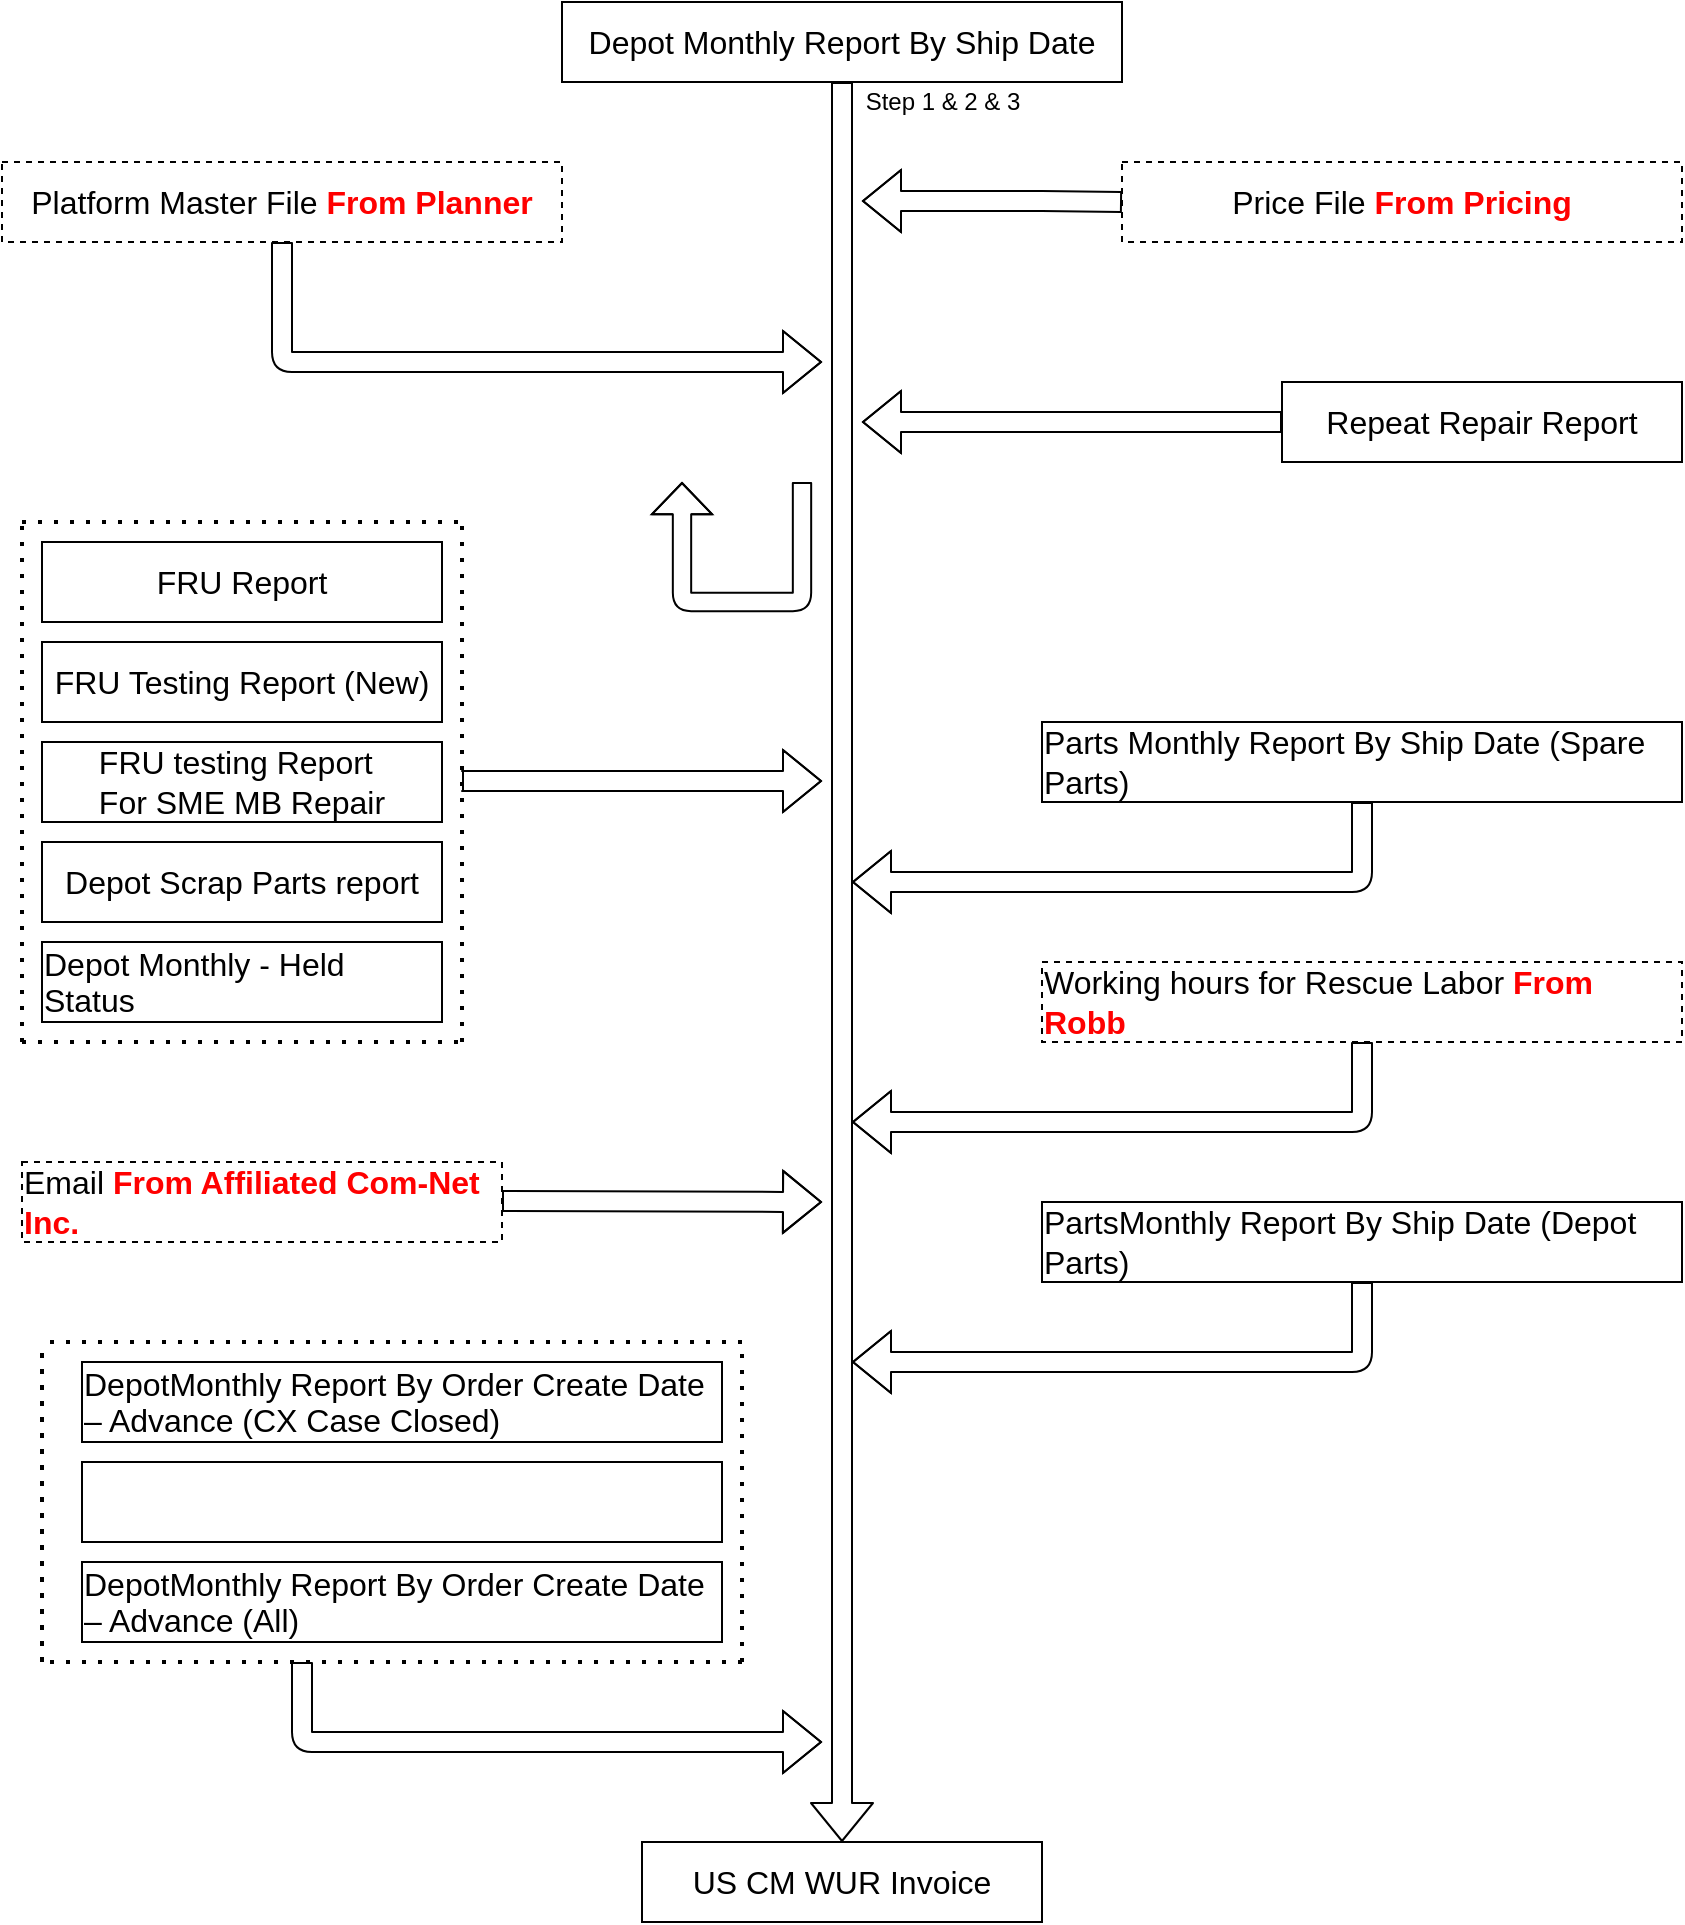 <mxfile version="17.1.0" type="github">
  <diagram id="C6taGj-GYj6IGOR-aLMz" name="Page-1">
    <mxGraphModel dx="966" dy="714" grid="1" gridSize="10" guides="1" tooltips="1" connect="1" arrows="1" fold="1" page="1" pageScale="1" pageWidth="850" pageHeight="1100" math="0" shadow="0">
      <root>
        <mxCell id="0" />
        <mxCell id="1" parent="0" />
        <mxCell id="32" value="" style="edgeStyle=none;shape=flexArrow;html=1;fontSize=18;fontColor=#FFFFFF;" parent="1" source="7" edge="1">
          <mxGeometry relative="1" as="geometry">
            <mxPoint x="430" y="250" as="targetPoint" />
            <Array as="points">
              <mxPoint x="520" y="250" />
            </Array>
          </mxGeometry>
        </mxCell>
        <mxCell id="33" value="&lt;font style=&quot;font-size: 12px&quot;&gt;Step 5. Add Repeat Return Rate&lt;/font&gt;" style="edgeLabel;html=1;align=center;verticalAlign=middle;resizable=0;points=[];fontSize=18;fontColor=#FFFFFF;" parent="32" vertex="1" connectable="0">
          <mxGeometry x="-0.011" y="1" relative="1" as="geometry">
            <mxPoint x="4" y="-21" as="offset" />
          </mxGeometry>
        </mxCell>
        <mxCell id="7" value="&lt;div style=&quot;text-align: left&quot;&gt;&lt;span style=&quot;font-size: 12.0pt ; line-height: 107% ; font-family: &amp;#34;calibri&amp;#34; , sans-serif&quot;&gt;Repeat Repair Report&lt;/span&gt;&lt;br&gt;&lt;/div&gt;" style="rounded=0;whiteSpace=wrap;html=1;" parent="1" vertex="1">
          <mxGeometry x="640" y="230" width="200" height="40" as="geometry" />
        </mxCell>
        <mxCell id="14" value="" style="edgeStyle=none;shape=flexArrow;html=1;exitX=0.5;exitY=1;exitDx=0;exitDy=0;" parent="1" source="8" edge="1">
          <mxGeometry relative="1" as="geometry">
            <mxPoint x="420" y="160" as="sourcePoint" />
            <mxPoint x="420" y="960" as="targetPoint" />
          </mxGeometry>
        </mxCell>
        <mxCell id="8" value="&lt;div style=&quot;text-align: left&quot;&gt;&lt;span style=&quot;font-size: 12.0pt ; line-height: 107% ; font-family: &amp;#34;calibri&amp;#34; , sans-serif&quot;&gt;Depot Monthly Report By Ship Date&lt;/span&gt;&lt;br&gt;&lt;/div&gt;" style="rounded=0;whiteSpace=wrap;html=1;" parent="1" vertex="1">
          <mxGeometry x="280" y="40" width="280" height="40" as="geometry" />
        </mxCell>
        <mxCell id="11" value="&lt;div style=&quot;text-align: left&quot;&gt;&lt;span style=&quot;font-size: 12.0pt ; line-height: 107% ; font-family: &amp;#34;calibri&amp;#34; , sans-serif&quot;&gt;Parts&lt;/span&gt;&lt;span style=&quot;font-family: &amp;#34;calibri&amp;#34; , sans-serif ; font-size: 12pt&quot;&gt;Monthly Report By Ship Date (Depot Parts)&lt;/span&gt;&lt;/div&gt;" style="rounded=0;whiteSpace=wrap;html=1;" parent="1" vertex="1">
          <mxGeometry x="520" y="640" width="320" height="40" as="geometry" />
        </mxCell>
        <mxCell id="12" value="&lt;div style=&quot;text-align: left&quot;&gt;&lt;span style=&quot;font-size: 12.0pt ; line-height: 107% ; font-family: &amp;#34;calibri&amp;#34; , sans-serif&quot;&gt;Parts&amp;nbsp;&lt;/span&gt;&lt;span style=&quot;font-family: &amp;#34;calibri&amp;#34; , sans-serif ; font-size: 12pt&quot;&gt;Monthly Report By Ship Date (Spare Parts)&amp;nbsp;&lt;/span&gt;&lt;/div&gt;" style="rounded=0;whiteSpace=wrap;html=1;" parent="1" vertex="1">
          <mxGeometry x="520" y="400" width="320" height="40" as="geometry" />
        </mxCell>
        <mxCell id="17" value="&lt;div style=&quot;text-align: left&quot;&gt;&lt;span style=&quot;font-family: &amp;#34;calibri&amp;#34; , sans-serif ; font-size: 16px&quot;&gt;US CM WUR Invoice&lt;/span&gt;&lt;br&gt;&lt;/div&gt;" style="rounded=0;whiteSpace=wrap;html=1;" parent="1" vertex="1">
          <mxGeometry x="320" y="960" width="200" height="40" as="geometry" />
        </mxCell>
        <mxCell id="20" value="&lt;font style=&quot;font-size: 12px&quot;&gt;Step 1 &amp;amp; 2 &amp;amp; 3&lt;/font&gt;" style="text;html=1;align=center;verticalAlign=middle;resizable=0;points=[];autosize=1;strokeColor=none;fillColor=none;" parent="1" vertex="1">
          <mxGeometry x="425" y="80" width="90" height="20" as="geometry" />
        </mxCell>
        <mxCell id="22" value="&lt;div style=&quot;text-align: left&quot;&gt;&lt;span style=&quot;font-size: 12.0pt ; line-height: 107% ; font-family: &amp;#34;calibri&amp;#34; , sans-serif&quot;&gt;Platform Master File&amp;nbsp;&lt;/span&gt;&lt;span style=&quot;font-family: &amp;#34;calibri&amp;#34; , sans-serif ; font-size: 12pt&quot;&gt;&lt;b&gt;&lt;font color=&quot;#ff0000&quot;&gt;From Planner&lt;/font&gt;&lt;/b&gt;&lt;/span&gt;&lt;/div&gt;" style="rounded=0;whiteSpace=wrap;html=1;dashed=1;" parent="1" vertex="1">
          <mxGeometry y="120" width="280" height="40" as="geometry" />
        </mxCell>
        <mxCell id="27" value="" style="edgeStyle=none;shape=flexArrow;html=1;exitX=0.5;exitY=1;exitDx=0;exitDy=0;" parent="1" source="22" edge="1">
          <mxGeometry relative="1" as="geometry">
            <mxPoint x="70" y="220" as="sourcePoint" />
            <mxPoint x="410" y="220" as="targetPoint" />
            <Array as="points">
              <mxPoint x="140" y="220" />
            </Array>
          </mxGeometry>
        </mxCell>
        <mxCell id="28" value="&lt;font color=&quot;#ffffff&quot; style=&quot;font-size: 12px&quot;&gt;Step 4. Update Platform&lt;/font&gt;" style="edgeLabel;html=1;align=center;verticalAlign=middle;resizable=0;points=[];fontSize=18;fontColor=#FF0000;" parent="27" vertex="1" connectable="0">
          <mxGeometry x="-0.251" y="-1" relative="1" as="geometry">
            <mxPoint x="67" y="-21" as="offset" />
          </mxGeometry>
        </mxCell>
        <mxCell id="35" value="" style="edgeStyle=none;shape=flexArrow;html=1;fontSize=18;fontColor=#FFFFFF;width=9.167;endSize=4.892;" parent="1" edge="1">
          <mxGeometry relative="1" as="geometry">
            <mxPoint x="400" y="280" as="sourcePoint" />
            <mxPoint x="340" y="280" as="targetPoint" />
            <Array as="points">
              <mxPoint x="400" y="340" />
              <mxPoint x="340" y="340" />
            </Array>
          </mxGeometry>
        </mxCell>
        <mxCell id="38" value="Step 6.1. Organize current data" style="edgeLabel;html=1;align=center;verticalAlign=middle;resizable=0;points=[];fontSize=12;fontColor=#FFFFFF;" parent="35" vertex="1" connectable="0">
          <mxGeometry x="0.494" y="-4" relative="1" as="geometry">
            <mxPoint x="-14" y="34" as="offset" />
          </mxGeometry>
        </mxCell>
        <mxCell id="42" value="" style="edgeStyle=none;shape=flexArrow;html=1;" parent="1" edge="1">
          <mxGeometry relative="1" as="geometry">
            <mxPoint x="230" y="429.5" as="sourcePoint" />
            <mxPoint x="410" y="429.5" as="targetPoint" />
            <Array as="points">
              <mxPoint x="370" y="429.5" />
              <mxPoint x="230" y="429.5" />
            </Array>
          </mxGeometry>
        </mxCell>
        <mxCell id="43" value="&lt;font color=&quot;#ffffff&quot; style=&quot;font-size: 12px&quot;&gt;Step 6.2. Add FRU&lt;br&gt;&lt;/font&gt;" style="edgeLabel;html=1;align=center;verticalAlign=middle;resizable=0;points=[];fontSize=18;fontColor=#FF0000;" parent="42" vertex="1" connectable="0">
          <mxGeometry x="-0.251" y="-1" relative="1" as="geometry">
            <mxPoint x="-17" y="19" as="offset" />
          </mxGeometry>
        </mxCell>
        <mxCell id="51" value="" style="group" parent="1" vertex="1" connectable="0">
          <mxGeometry x="10" y="300" width="220" height="260" as="geometry" />
        </mxCell>
        <mxCell id="9" value="&lt;div style=&quot;text-align: left&quot;&gt;&lt;span style=&quot;font-size: 12.0pt ; line-height: 107% ; font-family: &amp;#34;calibri&amp;#34; , sans-serif&quot;&gt;Depot Monthly - Held Status&lt;/span&gt;&lt;br&gt;&lt;/div&gt;" style="rounded=0;whiteSpace=wrap;html=1;" parent="51" vertex="1">
          <mxGeometry x="10" y="210" width="200" height="40" as="geometry" />
        </mxCell>
        <mxCell id="2" value="&lt;div style=&quot;text-align: left&quot;&gt;&lt;span style=&quot;font-size: 12.0pt ; line-height: 107% ; font-family: &amp;#34;calibri&amp;#34; , sans-serif&quot;&gt;FRU&amp;nbsp;&lt;/span&gt;&lt;span style=&quot;font-family: &amp;#34;calibri&amp;#34; , sans-serif ; font-size: 12pt&quot;&gt;testing Report&amp;nbsp;&lt;/span&gt;&lt;/div&gt;&lt;div style=&quot;text-align: left&quot;&gt;&lt;span style=&quot;font-family: &amp;#34;calibri&amp;#34; , sans-serif ; font-size: 12pt&quot;&gt;For SME MB Repair&lt;/span&gt;&lt;/div&gt;" style="rounded=0;whiteSpace=wrap;html=1;" parent="51" vertex="1">
          <mxGeometry x="10" y="110" width="200" height="40" as="geometry" />
        </mxCell>
        <mxCell id="3" value="&lt;div style=&quot;text-align: left&quot;&gt;&lt;span style=&quot;font-size: 12.0pt ; line-height: 107% ; font-family: &amp;#34;calibri&amp;#34; , sans-serif&quot;&gt;Depot Scrap Parts report&lt;/span&gt;&lt;br&gt;&lt;/div&gt;" style="rounded=0;whiteSpace=wrap;html=1;" parent="51" vertex="1">
          <mxGeometry x="10" y="160" width="200" height="40" as="geometry" />
        </mxCell>
        <mxCell id="4" value="&lt;div style=&quot;text-align: left&quot;&gt;&lt;span style=&quot;font-size: 12.0pt ; line-height: 107% ; font-family: &amp;#34;calibri&amp;#34; , sans-serif&quot;&gt;FRU Testing Report (New)&lt;/span&gt;&lt;br&gt;&lt;/div&gt;" style="rounded=0;whiteSpace=wrap;html=1;" parent="51" vertex="1">
          <mxGeometry x="10" y="60" width="200" height="40" as="geometry" />
        </mxCell>
        <mxCell id="6" value="&lt;div style=&quot;text-align: left&quot;&gt;&lt;span style=&quot;font-size: 12.0pt ; line-height: 107% ; font-family: &amp;#34;calibri&amp;#34; , sans-serif&quot;&gt;FRU Report&lt;/span&gt;&lt;br&gt;&lt;/div&gt;" style="rounded=0;whiteSpace=wrap;html=1;" parent="51" vertex="1">
          <mxGeometry x="10" y="10" width="200" height="40" as="geometry" />
        </mxCell>
        <mxCell id="45" value="" style="endArrow=none;dashed=1;html=1;dashPattern=1 3;strokeWidth=2;" parent="51" edge="1">
          <mxGeometry width="50" height="50" relative="1" as="geometry">
            <mxPoint x="220" y="260" as="sourcePoint" />
            <mxPoint x="220" as="targetPoint" />
          </mxGeometry>
        </mxCell>
        <mxCell id="46" value="" style="endArrow=none;dashed=1;html=1;dashPattern=1 3;strokeWidth=2;" parent="51" edge="1">
          <mxGeometry width="50" height="50" relative="1" as="geometry">
            <mxPoint y="260" as="sourcePoint" />
            <mxPoint as="targetPoint" />
          </mxGeometry>
        </mxCell>
        <mxCell id="47" value="" style="endArrow=none;dashed=1;html=1;dashPattern=1 3;strokeWidth=2;" parent="51" edge="1">
          <mxGeometry width="50" height="50" relative="1" as="geometry">
            <mxPoint y="260" as="sourcePoint" />
            <mxPoint x="220" y="260" as="targetPoint" />
          </mxGeometry>
        </mxCell>
        <mxCell id="48" value="" style="endArrow=none;dashed=1;html=1;dashPattern=1 3;strokeWidth=2;" parent="51" edge="1">
          <mxGeometry width="50" height="50" relative="1" as="geometry">
            <mxPoint as="sourcePoint" />
            <mxPoint x="220" as="targetPoint" />
          </mxGeometry>
        </mxCell>
        <mxCell id="52" value="" style="edgeStyle=none;shape=flexArrow;html=1;fontSize=18;fontColor=#FFFFFF;exitX=0.5;exitY=1;exitDx=0;exitDy=0;" parent="1" source="12" edge="1">
          <mxGeometry relative="1" as="geometry">
            <mxPoint x="840" y="480" as="sourcePoint" />
            <mxPoint x="425" y="480" as="targetPoint" />
            <Array as="points">
              <mxPoint x="680" y="480" />
            </Array>
          </mxGeometry>
        </mxCell>
        <mxCell id="53" value="&lt;font style=&quot;font-size: 12px&quot;&gt;Step 7. Transship data&lt;/font&gt;" style="edgeLabel;html=1;align=center;verticalAlign=middle;resizable=0;points=[];fontSize=18;fontColor=#FFFFFF;" parent="52" vertex="1" connectable="0">
          <mxGeometry x="-0.011" y="1" relative="1" as="geometry">
            <mxPoint x="-24" y="-21" as="offset" />
          </mxGeometry>
        </mxCell>
        <mxCell id="54" value="" style="edgeStyle=none;shape=flexArrow;html=1;fontSize=18;fontColor=#FFFFFF;exitX=0.5;exitY=1;exitDx=0;exitDy=0;" parent="1" edge="1">
          <mxGeometry relative="1" as="geometry">
            <mxPoint x="680" y="560" as="sourcePoint" />
            <mxPoint x="425" y="600" as="targetPoint" />
            <Array as="points">
              <mxPoint x="680" y="600" />
            </Array>
          </mxGeometry>
        </mxCell>
        <mxCell id="55" value="&lt;font style=&quot;font-size: 12px&quot;&gt;Step 8. Rescue data&lt;br&gt;&lt;/font&gt;" style="edgeLabel;html=1;align=center;verticalAlign=middle;resizable=0;points=[];fontSize=18;fontColor=#FFFFFF;" parent="54" vertex="1" connectable="0">
          <mxGeometry x="-0.011" y="1" relative="1" as="geometry">
            <mxPoint x="-24" y="-21" as="offset" />
          </mxGeometry>
        </mxCell>
        <mxCell id="56" value="&lt;div style=&quot;text-align: left&quot;&gt;&lt;span style=&quot;font-size: 12.0pt ; line-height: 107% ; font-family: &amp;#34;calibri&amp;#34; , sans-serif&quot;&gt;Working hours for Rescue Labor&amp;nbsp;&lt;/span&gt;&lt;span style=&quot;font-family: &amp;#34;calibri&amp;#34; , sans-serif ; font-size: 12pt&quot;&gt;&lt;b&gt;&lt;font color=&quot;#ff0000&quot;&gt;From Robb&lt;/font&gt;&lt;/b&gt;&lt;/span&gt;&lt;/div&gt;" style="rounded=0;whiteSpace=wrap;html=1;dashed=1;" parent="1" vertex="1">
          <mxGeometry x="520" y="520" width="320" height="40" as="geometry" />
        </mxCell>
        <mxCell id="59" value="" style="edgeStyle=none;shape=flexArrow;html=1;" parent="1" edge="1">
          <mxGeometry relative="1" as="geometry">
            <mxPoint x="250" y="639.5" as="sourcePoint" />
            <mxPoint x="410" y="640" as="targetPoint" />
            <Array as="points">
              <mxPoint x="390" y="639.5" />
              <mxPoint x="250" y="639.5" />
            </Array>
          </mxGeometry>
        </mxCell>
        <mxCell id="60" value="&lt;font color=&quot;#ffffff&quot; style=&quot;font-size: 12px&quot;&gt;Step 9. Telephone service fee&lt;br&gt;&lt;/font&gt;" style="edgeLabel;html=1;align=center;verticalAlign=middle;resizable=0;points=[];fontSize=18;fontColor=#FF0000;" parent="59" vertex="1" connectable="0">
          <mxGeometry x="-0.251" y="-1" relative="1" as="geometry">
            <mxPoint x="-35" y="-28" as="offset" />
          </mxGeometry>
        </mxCell>
        <mxCell id="61" value="&lt;div style=&quot;text-align: left&quot;&gt;&lt;span style=&quot;font-size: 12.0pt ; line-height: 107% ; font-family: &amp;#34;calibri&amp;#34; , sans-serif&quot;&gt;Email&amp;nbsp;&lt;/span&gt;&lt;span style=&quot;font-family: &amp;#34;calibri&amp;#34; , sans-serif ; font-size: 12pt&quot;&gt;&lt;b&gt;&lt;font color=&quot;#ff0000&quot;&gt;From Affiliated Com-Net Inc.&lt;/font&gt;&lt;/b&gt;&lt;/span&gt;&lt;/div&gt;" style="rounded=0;whiteSpace=wrap;html=1;dashed=1;" parent="1" vertex="1">
          <mxGeometry x="10" y="620" width="240" height="40" as="geometry" />
        </mxCell>
        <mxCell id="62" value="" style="edgeStyle=none;shape=flexArrow;html=1;fontSize=18;fontColor=#FFFFFF;exitX=0.5;exitY=1;exitDx=0;exitDy=0;" parent="1" edge="1">
          <mxGeometry relative="1" as="geometry">
            <mxPoint x="680" y="680" as="sourcePoint" />
            <mxPoint x="425" y="720" as="targetPoint" />
            <Array as="points">
              <mxPoint x="680" y="720" />
            </Array>
          </mxGeometry>
        </mxCell>
        <mxCell id="63" value="&lt;font style=&quot;font-size: 12px&quot;&gt;Step 10. Empty Box and Newton SPF&amp;nbsp;&lt;/font&gt;" style="edgeLabel;html=1;align=center;verticalAlign=middle;resizable=0;points=[];fontSize=18;fontColor=#FFFFFF;" parent="62" vertex="1" connectable="0">
          <mxGeometry x="-0.011" y="1" relative="1" as="geometry">
            <mxPoint x="-24" y="-21" as="offset" />
          </mxGeometry>
        </mxCell>
        <mxCell id="64" value="" style="edgeStyle=none;shape=flexArrow;html=1;" parent="1" edge="1">
          <mxGeometry relative="1" as="geometry">
            <mxPoint x="150" y="870" as="sourcePoint" />
            <mxPoint x="410" y="910" as="targetPoint" />
            <Array as="points">
              <mxPoint x="150" y="910" />
            </Array>
          </mxGeometry>
        </mxCell>
        <mxCell id="65" value="&lt;font color=&quot;#ffffff&quot; style=&quot;font-size: 12px&quot;&gt;Step 11. Advance Exchange&lt;/font&gt;" style="edgeLabel;html=1;align=center;verticalAlign=middle;resizable=0;points=[];fontSize=18;fontColor=#FF0000;" parent="64" vertex="1" connectable="0">
          <mxGeometry x="-0.251" y="-1" relative="1" as="geometry">
            <mxPoint x="67" y="-21" as="offset" />
          </mxGeometry>
        </mxCell>
        <mxCell id="82" value="" style="group" parent="1" vertex="1" connectable="0">
          <mxGeometry x="20" y="709.5" width="350" height="160.5" as="geometry" />
        </mxCell>
        <mxCell id="5" value="&lt;div style=&quot;text-align: left&quot;&gt;&lt;span style=&quot;font-size: 12.0pt ; line-height: 107% ; font-family: &amp;#34;calibri&amp;#34; , sans-serif&quot;&gt;DepotMonthly Report By Order Create Date – Advance (All)&lt;/span&gt;&lt;br&gt;&lt;/div&gt;" style="rounded=0;whiteSpace=wrap;html=1;" parent="82" vertex="1">
          <mxGeometry x="20" y="110.5" width="320" height="40" as="geometry" />
        </mxCell>
        <mxCell id="10" value="&lt;div style=&quot;text-align: left&quot;&gt;&lt;span style=&quot;font-size: 12.0pt ; line-height: 107% ; font-family: &amp;#34;calibri&amp;#34; , sans-serif&quot;&gt;DepotMonthly Report By Order Create Date – Advance (CX Case Closed)&lt;/span&gt;&lt;br&gt;&lt;/div&gt;" style="rounded=0;whiteSpace=wrap;html=1;" parent="82" vertex="1">
          <mxGeometry x="20" y="10.5" width="320" height="40" as="geometry" />
        </mxCell>
        <mxCell id="67" value="&lt;div style=&quot;text-align: left&quot;&gt;&lt;span style=&quot;color: rgb(255 , 255 , 255) ; font-family: &amp;#34;calibri&amp;#34; , sans-serif ; font-size: 16px&quot;&gt;Depot Monthly Report(Summary)&lt;/span&gt;&lt;br&gt;&lt;/div&gt;" style="rounded=0;whiteSpace=wrap;html=1;" parent="82" vertex="1">
          <mxGeometry x="20" y="60.5" width="320" height="40" as="geometry" />
        </mxCell>
        <mxCell id="69" value="" style="endArrow=none;dashed=1;html=1;dashPattern=1 3;strokeWidth=2;" parent="82" edge="1">
          <mxGeometry width="50" height="50" relative="1" as="geometry">
            <mxPoint x="350" y="160.5" as="sourcePoint" />
            <mxPoint x="350" y="0.5" as="targetPoint" />
          </mxGeometry>
        </mxCell>
        <mxCell id="70" value="" style="endArrow=none;dashed=1;html=1;dashPattern=1 3;strokeWidth=2;" parent="82" edge="1">
          <mxGeometry width="50" height="50" relative="1" as="geometry">
            <mxPoint x="350" y="0.5" as="sourcePoint" />
            <mxPoint y="0.5" as="targetPoint" />
          </mxGeometry>
        </mxCell>
        <mxCell id="71" value="" style="endArrow=none;dashed=1;html=1;dashPattern=1 3;strokeWidth=2;" parent="82" edge="1">
          <mxGeometry width="50" height="50" relative="1" as="geometry">
            <mxPoint x="350" y="160.5" as="sourcePoint" />
            <mxPoint y="160.5" as="targetPoint" />
          </mxGeometry>
        </mxCell>
        <mxCell id="73" value="" style="endArrow=none;dashed=1;html=1;dashPattern=1 3;strokeWidth=2;" parent="82" edge="1">
          <mxGeometry width="50" height="50" relative="1" as="geometry">
            <mxPoint y="160.5" as="sourcePoint" />
            <mxPoint y="0.5" as="targetPoint" />
          </mxGeometry>
        </mxCell>
        <mxCell id="75" value="" style="endArrow=none;dashed=1;html=1;dashPattern=1 3;strokeWidth=2;" parent="82" edge="1">
          <mxGeometry width="50" height="50" relative="1" as="geometry">
            <mxPoint y="160" as="sourcePoint" />
            <mxPoint as="targetPoint" />
          </mxGeometry>
        </mxCell>
        <mxCell id="78" value="" style="endArrow=none;dashed=1;html=1;dashPattern=1 3;strokeWidth=2;" parent="82" edge="1">
          <mxGeometry width="50" height="50" relative="1" as="geometry">
            <mxPoint y="160.5" as="sourcePoint" />
            <mxPoint y="0.5" as="targetPoint" />
          </mxGeometry>
        </mxCell>
        <mxCell id="80" value="&lt;div style=&quot;text-align: left&quot;&gt;&lt;span style=&quot;font-size: 12.0pt ; line-height: 107% ; font-family: &amp;#34;calibri&amp;#34; , sans-serif&quot;&gt;DepotMonthly Report By Order Create Date – Advance (All)&lt;/span&gt;&lt;br&gt;&lt;/div&gt;" style="rounded=0;whiteSpace=wrap;html=1;" parent="82" vertex="1">
          <mxGeometry x="20" y="110.5" width="320" height="40" as="geometry" />
        </mxCell>
        <mxCell id="81" value="&lt;div style=&quot;text-align: left&quot;&gt;&lt;span style=&quot;color: rgb(255 , 255 , 255) ; font-family: &amp;#34;calibri&amp;#34; , sans-serif ; font-size: 16px&quot;&gt;Depot Monthly Report(Summary)&lt;/span&gt;&lt;br&gt;&lt;/div&gt;" style="rounded=0;whiteSpace=wrap;html=1;" parent="82" vertex="1">
          <mxGeometry x="20" y="60.5" width="320" height="40" as="geometry" />
        </mxCell>
        <mxCell id="83" value="&lt;div style=&quot;text-align: left&quot;&gt;&lt;span style=&quot;font-size: 12.0pt ; line-height: 107% ; font-family: &amp;#34;calibri&amp;#34; , sans-serif&quot;&gt;Price File&amp;nbsp;&lt;/span&gt;&lt;span style=&quot;font-family: &amp;#34;calibri&amp;#34; , sans-serif ; font-size: 12pt&quot;&gt;&lt;b&gt;&lt;font color=&quot;#ff0000&quot;&gt;From Pricing&lt;/font&gt;&lt;/b&gt;&lt;/span&gt;&lt;/div&gt;" style="rounded=0;whiteSpace=wrap;html=1;dashed=1;" parent="1" vertex="1">
          <mxGeometry x="560" y="120" width="280" height="40" as="geometry" />
        </mxCell>
        <mxCell id="84" value="" style="edgeStyle=none;shape=flexArrow;html=1;fontSize=18;fontColor=#FFFFFF;" parent="1" edge="1">
          <mxGeometry relative="1" as="geometry">
            <mxPoint x="430" y="139.5" as="targetPoint" />
            <Array as="points">
              <mxPoint x="520" y="139.5" />
            </Array>
            <mxPoint x="560" y="140" as="sourcePoint" />
          </mxGeometry>
        </mxCell>
        <mxCell id="85" value="&lt;br&gt;&lt;span style=&quot;font-size: 12px&quot;&gt;&lt;br&gt;&lt;/span&gt;" style="edgeLabel;html=1;align=center;verticalAlign=middle;resizable=0;points=[];fontSize=18;fontColor=#FFFFFF;" parent="84" vertex="1" connectable="0">
          <mxGeometry x="-0.011" y="1" relative="1" as="geometry">
            <mxPoint x="4" y="-21" as="offset" />
          </mxGeometry>
        </mxCell>
      </root>
    </mxGraphModel>
  </diagram>
</mxfile>
